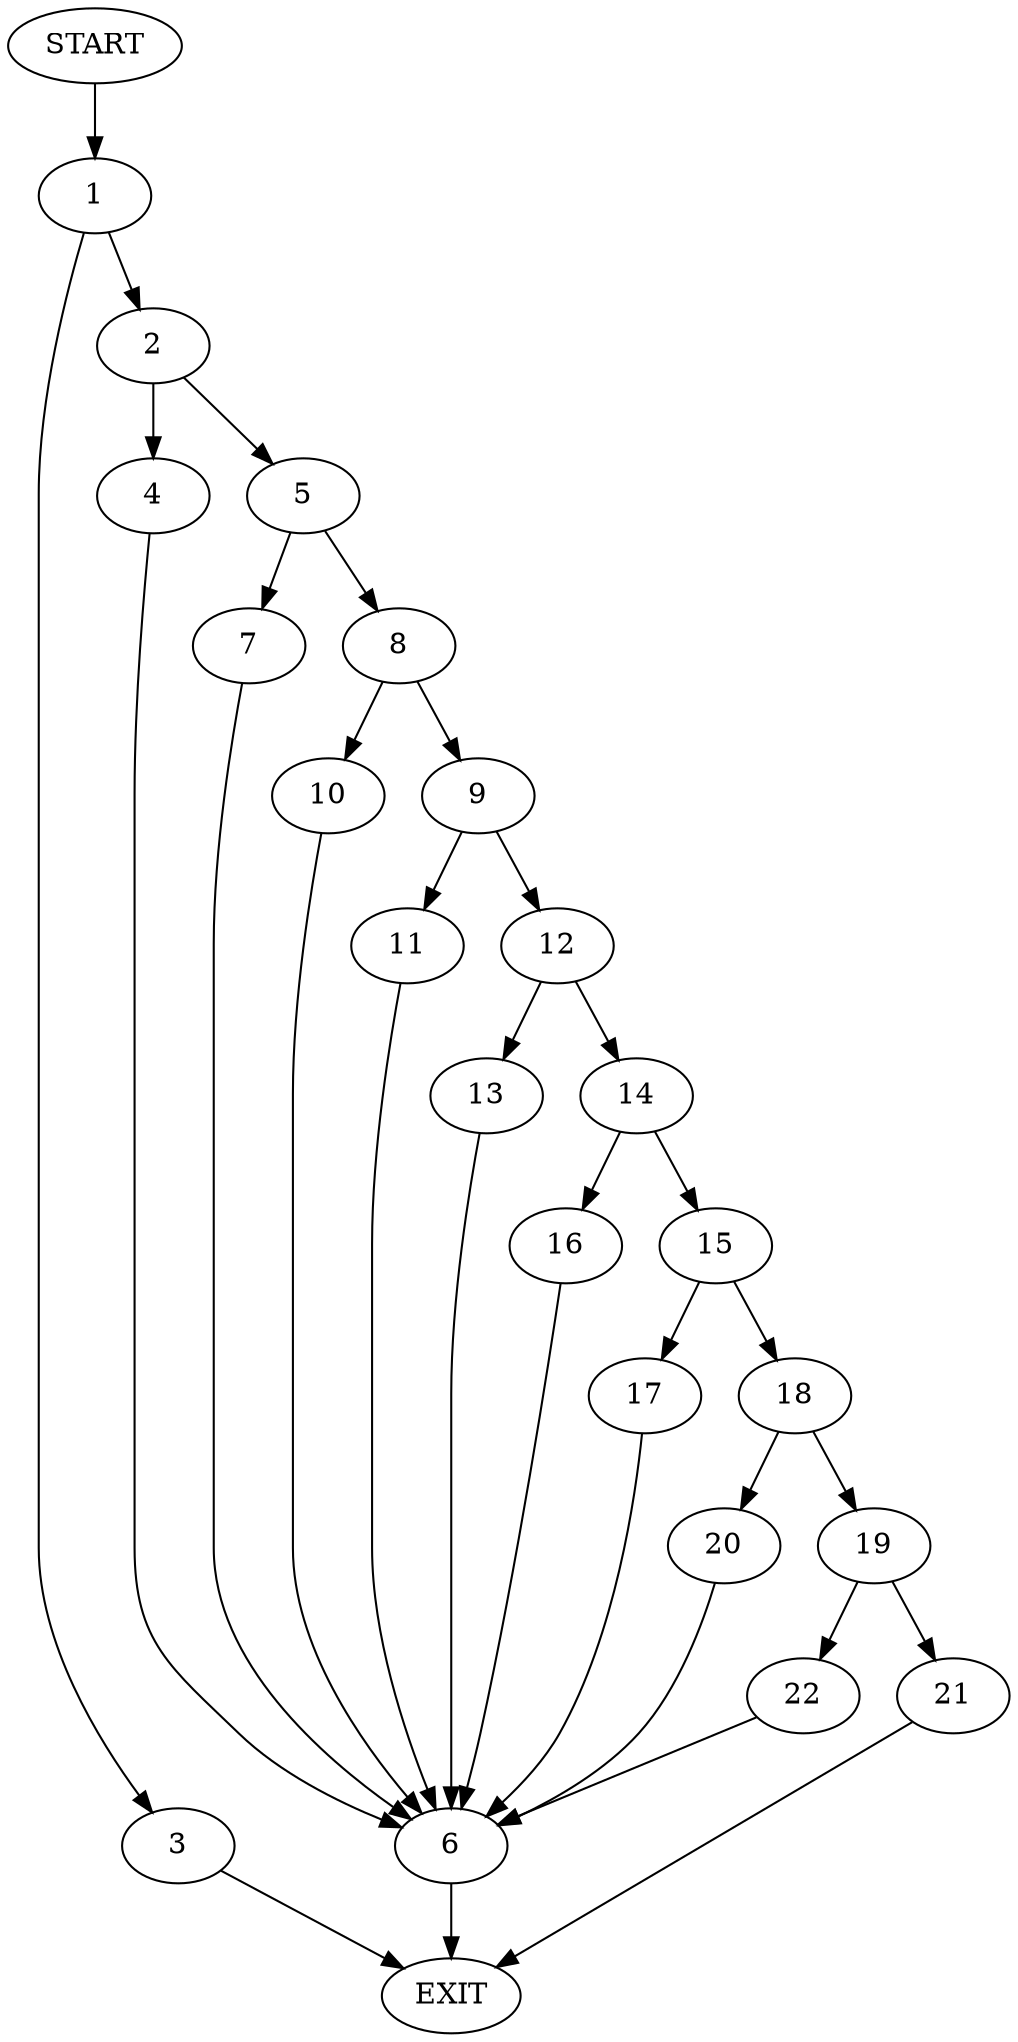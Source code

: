 digraph {
0 [label="START"]
23 [label="EXIT"]
0 -> 1
1 -> 2
1 -> 3
2 -> 4
2 -> 5
3 -> 23
4 -> 6
5 -> 7
5 -> 8
6 -> 23
7 -> 6
8 -> 9
8 -> 10
9 -> 11
9 -> 12
10 -> 6
12 -> 13
12 -> 14
11 -> 6
14 -> 15
14 -> 16
13 -> 6
15 -> 17
15 -> 18
16 -> 6
17 -> 6
18 -> 19
18 -> 20
19 -> 21
19 -> 22
20 -> 6
21 -> 23
22 -> 6
}
